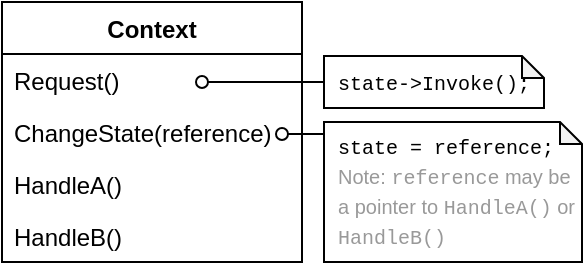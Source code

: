 <mxfile version="22.1.2" type="device">
  <diagram name="Page-1" id="FeZ3v-MQN-1dSdujgbyW">
    <mxGraphModel dx="431" dy="599" grid="1" gridSize="10" guides="1" tooltips="1" connect="1" arrows="1" fold="0" page="1" pageScale="1" pageWidth="827" pageHeight="1169" math="0" shadow="0">
      <root>
        <mxCell id="0" />
        <mxCell id="1" parent="0" />
        <mxCell id="8gvrBVobbRTJL_wqkL-d-37" value="&lt;font style=&quot;font-size: 10px;&quot; face=&quot;Courier New&quot;&gt;state-&amp;gt;Invoke();&lt;/font&gt;" style="shape=note;whiteSpace=wrap;html=1;backgroundOutline=1;darkOpacity=0.05;size=11;" parent="1" vertex="1">
          <mxGeometry x="371" y="467" width="110" height="26" as="geometry" />
        </mxCell>
        <mxCell id="8gvrBVobbRTJL_wqkL-d-38" style="rounded=0;orthogonalLoop=1;jettySize=auto;html=1;endArrow=oval;endFill=0;exitX=0;exitY=0.5;exitDx=0;exitDy=0;exitPerimeter=0;" parent="1" source="8gvrBVobbRTJL_wqkL-d-37" edge="1">
          <mxGeometry relative="1" as="geometry">
            <mxPoint x="310" y="480" as="targetPoint" />
            <mxPoint x="370" y="480" as="sourcePoint" />
          </mxGeometry>
        </mxCell>
        <mxCell id="O_jan2PHB6_ybYsN9cPJ-1" value="Context" style="swimlane;fontStyle=1;align=center;verticalAlign=top;childLayout=stackLayout;horizontal=1;startSize=26;horizontalStack=0;resizeParent=1;resizeParentMax=0;resizeLast=0;collapsible=1;marginBottom=0;whiteSpace=wrap;html=1;" vertex="1" parent="1">
          <mxGeometry x="210" y="440" width="150" height="130" as="geometry" />
        </mxCell>
        <mxCell id="O_jan2PHB6_ybYsN9cPJ-2" value="Request()" style="text;strokeColor=none;fillColor=none;align=left;verticalAlign=top;spacingLeft=4;spacingRight=4;overflow=hidden;rotatable=0;points=[[0,0.5],[1,0.5]];portConstraint=eastwest;whiteSpace=wrap;html=1;" vertex="1" parent="O_jan2PHB6_ybYsN9cPJ-1">
          <mxGeometry y="26" width="150" height="26" as="geometry" />
        </mxCell>
        <mxCell id="O_jan2PHB6_ybYsN9cPJ-3" value="ChangeState(reference)" style="text;strokeColor=none;fillColor=none;align=left;verticalAlign=top;spacingLeft=4;spacingRight=4;overflow=hidden;rotatable=0;points=[[0,0.5],[1,0.5]];portConstraint=eastwest;whiteSpace=wrap;html=1;" vertex="1" parent="O_jan2PHB6_ybYsN9cPJ-1">
          <mxGeometry y="52" width="150" height="26" as="geometry" />
        </mxCell>
        <mxCell id="O_jan2PHB6_ybYsN9cPJ-21" value="HandleA()" style="text;strokeColor=none;fillColor=none;align=left;verticalAlign=top;spacingLeft=4;spacingRight=4;overflow=hidden;rotatable=0;points=[[0,0.5],[1,0.5]];portConstraint=eastwest;whiteSpace=wrap;html=1;" vertex="1" parent="O_jan2PHB6_ybYsN9cPJ-1">
          <mxGeometry y="78" width="150" height="26" as="geometry" />
        </mxCell>
        <mxCell id="O_jan2PHB6_ybYsN9cPJ-22" value="HandleB()" style="text;strokeColor=none;fillColor=none;align=left;verticalAlign=top;spacingLeft=4;spacingRight=4;overflow=hidden;rotatable=0;points=[[0,0.5],[1,0.5]];portConstraint=eastwest;whiteSpace=wrap;html=1;" vertex="1" parent="O_jan2PHB6_ybYsN9cPJ-1">
          <mxGeometry y="104" width="150" height="26" as="geometry" />
        </mxCell>
        <mxCell id="O_jan2PHB6_ybYsN9cPJ-23" value="&lt;font style=&quot;font-size: 10px;&quot;&gt;&lt;font face=&quot;Courier New&quot;&gt;state = reference;&lt;/font&gt;&lt;br&gt;&lt;font style=&quot;&quot; color=&quot;#999999&quot;&gt;Note: &lt;font face=&quot;Courier New&quot;&gt;reference&lt;/font&gt;&lt;/font&gt;&lt;/font&gt;&lt;font color=&quot;#999999&quot;&gt;&lt;font style=&quot;font-size: 10px;&quot;&gt;&amp;nbsp;may be a&amp;nbsp;&lt;/font&gt;&lt;font style=&quot;font-size: 10px;&quot;&gt;pointer to&lt;/font&gt;&lt;font style=&quot;font-size: 10px;&quot;&gt; &lt;/font&gt;&lt;font style=&quot;font-size: 10px;&quot; face=&quot;Courier New&quot;&gt;HandleA()&lt;/font&gt;&lt;font style=&quot;font-size: 10px;&quot;&gt; or &lt;/font&gt;&lt;/font&gt;&lt;font style=&quot;font-size: 10px;&quot; face=&quot;Courier New&quot;&gt;&lt;font color=&quot;#999999&quot;&gt;HandleB()&lt;/font&gt;&lt;br&gt;&lt;/font&gt;" style="shape=note;whiteSpace=wrap;html=1;backgroundOutline=1;darkOpacity=0.05;size=11;align=left;verticalAlign=top;spacing=0;spacingBottom=0;spacingLeft=7;" vertex="1" parent="1">
          <mxGeometry x="371" y="500" width="129" height="70" as="geometry" />
        </mxCell>
        <mxCell id="O_jan2PHB6_ybYsN9cPJ-24" style="rounded=0;orthogonalLoop=1;jettySize=auto;html=1;endArrow=oval;endFill=0;" edge="1" parent="1">
          <mxGeometry relative="1" as="geometry">
            <mxPoint x="350" y="506" as="targetPoint" />
            <mxPoint x="371" y="506" as="sourcePoint" />
          </mxGeometry>
        </mxCell>
      </root>
    </mxGraphModel>
  </diagram>
</mxfile>
